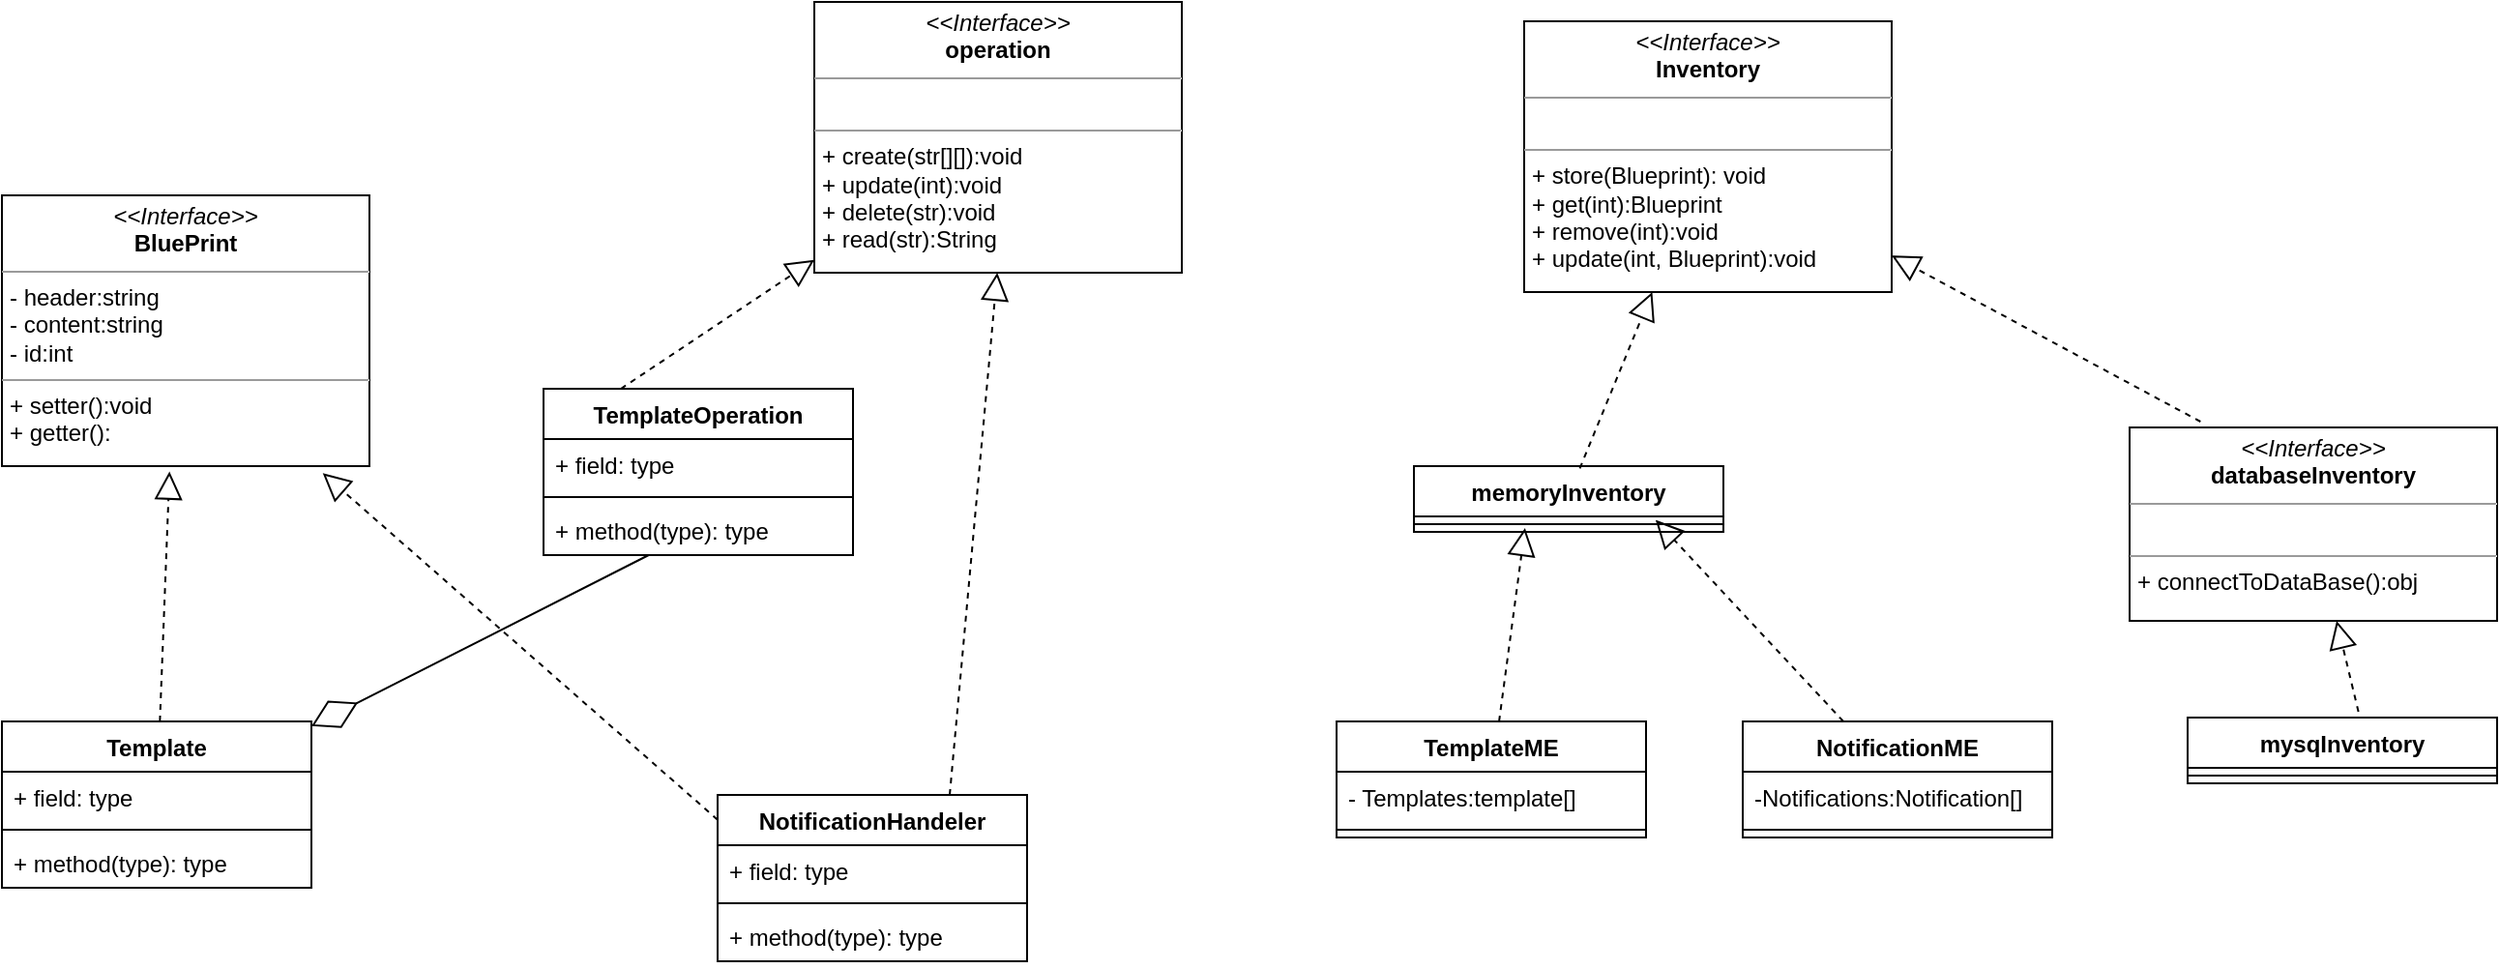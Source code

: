 <mxfile version="13.10.2" type="device"><diagram id="C5RBs43oDa-KdzZeNtuy" name="Page-1"><mxGraphModel dx="1125" dy="1763" grid="1" gridSize="10" guides="1" tooltips="1" connect="1" arrows="1" fold="1" page="1" pageScale="1" pageWidth="827" pageHeight="1169" math="0" shadow="0"><root><mxCell id="WIyWlLk6GJQsqaUBKTNV-0"/><mxCell id="WIyWlLk6GJQsqaUBKTNV-1" parent="WIyWlLk6GJQsqaUBKTNV-0"/><mxCell id="IWj9S7ZG1tQZ0IlekvHg-32" value="&lt;p style=&quot;margin: 0px ; margin-top: 4px ; text-align: center&quot;&gt;&lt;i&gt;&amp;lt;&amp;lt;Interface&amp;gt;&amp;gt;&lt;/i&gt;&lt;br&gt;&lt;b&gt;Inventory&lt;/b&gt;&lt;/p&gt;&lt;hr size=&quot;1&quot;&gt;&lt;p style=&quot;margin: 0px ; margin-left: 4px&quot;&gt;&lt;br&gt;&lt;/p&gt;&lt;hr size=&quot;1&quot;&gt;&lt;p style=&quot;margin: 0px ; margin-left: 4px&quot;&gt;+ store(Blueprint): void&lt;br style=&quot;padding: 0px ; margin: 0px&quot;&gt;+ get(int):Blueprint&lt;br style=&quot;padding: 0px ; margin: 0px&quot;&gt;+ remove(int):void&lt;br&gt;&lt;/p&gt;&lt;p style=&quot;margin: 0px ; margin-left: 4px&quot;&gt;+ update(int, Blueprint):void&lt;/p&gt;" style="verticalAlign=top;align=left;overflow=fill;fontSize=12;fontFamily=Helvetica;html=1;" vertex="1" parent="WIyWlLk6GJQsqaUBKTNV-1"><mxGeometry x="827" y="-760" width="190" height="140" as="geometry"/></mxCell><mxCell id="IWj9S7ZG1tQZ0IlekvHg-37" value="memoryInventory" style="swimlane;fontStyle=1;align=center;verticalAlign=top;childLayout=stackLayout;horizontal=1;startSize=26;horizontalStack=0;resizeParent=1;resizeParentMax=0;resizeLast=0;collapsible=1;marginBottom=0;" vertex="1" parent="WIyWlLk6GJQsqaUBKTNV-1"><mxGeometry x="770" y="-530" width="160" height="34" as="geometry"/></mxCell><mxCell id="IWj9S7ZG1tQZ0IlekvHg-39" value="" style="line;strokeWidth=1;fillColor=none;align=left;verticalAlign=middle;spacingTop=-1;spacingLeft=3;spacingRight=3;rotatable=0;labelPosition=right;points=[];portConstraint=eastwest;" vertex="1" parent="IWj9S7ZG1tQZ0IlekvHg-37"><mxGeometry y="26" width="160" height="8" as="geometry"/></mxCell><mxCell id="IWj9S7ZG1tQZ0IlekvHg-45" value="&lt;p style=&quot;margin: 0px ; margin-top: 4px ; text-align: center&quot;&gt;&lt;i&gt;&amp;lt;&amp;lt;Interface&amp;gt;&amp;gt;&lt;/i&gt;&lt;br&gt;&lt;span style=&quot;font-weight: 700&quot;&gt;databaseInventory&lt;/span&gt;&lt;br&gt;&lt;/p&gt;&lt;hr size=&quot;1&quot;&gt;&lt;p style=&quot;margin: 0px ; margin-left: 4px&quot;&gt;&lt;br&gt;&lt;/p&gt;&lt;hr size=&quot;1&quot;&gt;&lt;p style=&quot;margin: 0px ; margin-left: 4px&quot;&gt;+ connectToDataBase():obj&lt;br&gt;&lt;/p&gt;" style="verticalAlign=top;align=left;overflow=fill;fontSize=12;fontFamily=Helvetica;html=1;" vertex="1" parent="WIyWlLk6GJQsqaUBKTNV-1"><mxGeometry x="1140" y="-550" width="190" height="100" as="geometry"/></mxCell><mxCell id="IWj9S7ZG1tQZ0IlekvHg-50" value="mysqInventory" style="swimlane;fontStyle=1;align=center;verticalAlign=top;childLayout=stackLayout;horizontal=1;startSize=26;horizontalStack=0;resizeParent=1;resizeParentMax=0;resizeLast=0;collapsible=1;marginBottom=0;" vertex="1" parent="WIyWlLk6GJQsqaUBKTNV-1"><mxGeometry x="1170" y="-400" width="160" height="34" as="geometry"/></mxCell><mxCell id="IWj9S7ZG1tQZ0IlekvHg-52" value="" style="line;strokeWidth=1;fillColor=none;align=left;verticalAlign=middle;spacingTop=-1;spacingLeft=3;spacingRight=3;rotatable=0;labelPosition=right;points=[];portConstraint=eastwest;" vertex="1" parent="IWj9S7ZG1tQZ0IlekvHg-50"><mxGeometry y="26" width="160" height="8" as="geometry"/></mxCell><mxCell id="IWj9S7ZG1tQZ0IlekvHg-62" value="TemplateME" style="swimlane;fontStyle=1;align=center;verticalAlign=top;childLayout=stackLayout;horizontal=1;startSize=26;horizontalStack=0;resizeParent=1;resizeParentMax=0;resizeLast=0;collapsible=1;marginBottom=0;" vertex="1" parent="WIyWlLk6GJQsqaUBKTNV-1"><mxGeometry x="730" y="-398" width="160" height="60" as="geometry"/></mxCell><mxCell id="IWj9S7ZG1tQZ0IlekvHg-63" value="- Templates:template[]" style="text;strokeColor=none;fillColor=none;align=left;verticalAlign=top;spacingLeft=4;spacingRight=4;overflow=hidden;rotatable=0;points=[[0,0.5],[1,0.5]];portConstraint=eastwest;" vertex="1" parent="IWj9S7ZG1tQZ0IlekvHg-62"><mxGeometry y="26" width="160" height="26" as="geometry"/></mxCell><mxCell id="IWj9S7ZG1tQZ0IlekvHg-64" value="" style="line;strokeWidth=1;fillColor=none;align=left;verticalAlign=middle;spacingTop=-1;spacingLeft=3;spacingRight=3;rotatable=0;labelPosition=right;points=[];portConstraint=eastwest;" vertex="1" parent="IWj9S7ZG1tQZ0IlekvHg-62"><mxGeometry y="52" width="160" height="8" as="geometry"/></mxCell><mxCell id="IWj9S7ZG1tQZ0IlekvHg-66" value="NotificationME" style="swimlane;fontStyle=1;align=center;verticalAlign=top;childLayout=stackLayout;horizontal=1;startSize=26;horizontalStack=0;resizeParent=1;resizeParentMax=0;resizeLast=0;collapsible=1;marginBottom=0;" vertex="1" parent="WIyWlLk6GJQsqaUBKTNV-1"><mxGeometry x="940" y="-398" width="160" height="60" as="geometry"/></mxCell><mxCell id="IWj9S7ZG1tQZ0IlekvHg-67" value="-Notifications:Notification[]" style="text;strokeColor=none;fillColor=none;align=left;verticalAlign=top;spacingLeft=4;spacingRight=4;overflow=hidden;rotatable=0;points=[[0,0.5],[1,0.5]];portConstraint=eastwest;" vertex="1" parent="IWj9S7ZG1tQZ0IlekvHg-66"><mxGeometry y="26" width="160" height="26" as="geometry"/></mxCell><mxCell id="IWj9S7ZG1tQZ0IlekvHg-68" value="" style="line;strokeWidth=1;fillColor=none;align=left;verticalAlign=middle;spacingTop=-1;spacingLeft=3;spacingRight=3;rotatable=0;labelPosition=right;points=[];portConstraint=eastwest;" vertex="1" parent="IWj9S7ZG1tQZ0IlekvHg-66"><mxGeometry y="52" width="160" height="8" as="geometry"/></mxCell><mxCell id="IWj9S7ZG1tQZ0IlekvHg-85" value="&lt;p style=&quot;margin: 0px ; margin-top: 4px ; text-align: center&quot;&gt;&lt;i&gt;&amp;lt;&amp;lt;Interface&amp;gt;&amp;gt;&lt;/i&gt;&lt;br&gt;&lt;b&gt;operation&lt;/b&gt;&lt;/p&gt;&lt;hr size=&quot;1&quot;&gt;&lt;p style=&quot;margin: 0px ; margin-left: 4px&quot;&gt;&lt;br&gt;&lt;/p&gt;&lt;hr size=&quot;1&quot;&gt;&lt;p style=&quot;margin: 0px ; margin-left: 4px&quot;&gt;+ create(str[][]):void&lt;br style=&quot;padding: 0px ; margin: 0px&quot;&gt;+ update(int):void&lt;br style=&quot;padding: 0px ; margin: 0px&quot;&gt;+ delete(str):void&lt;br style=&quot;padding: 0px ; margin: 0px&quot;&gt;+ read(str):String&lt;/p&gt;&lt;div style=&quot;padding: 0px ; margin: 0px&quot;&gt;&lt;br style=&quot;padding: 0px ; margin: 0px&quot;&gt;&lt;/div&gt;" style="verticalAlign=top;align=left;overflow=fill;fontSize=12;fontFamily=Helvetica;html=1;" vertex="1" parent="WIyWlLk6GJQsqaUBKTNV-1"><mxGeometry x="460" y="-770" width="190" height="140" as="geometry"/></mxCell><mxCell id="IWj9S7ZG1tQZ0IlekvHg-108" value="&lt;p style=&quot;margin: 0px ; margin-top: 4px ; text-align: center&quot;&gt;&lt;i&gt;&amp;lt;&amp;lt;Interface&amp;gt;&amp;gt;&lt;/i&gt;&lt;br&gt;&lt;b&gt;BluePrint&lt;/b&gt;&lt;/p&gt;&lt;hr size=&quot;1&quot;&gt;&lt;p style=&quot;margin: 0px ; margin-left: 4px&quot;&gt;- header:string&lt;br&gt;- content:string&amp;nbsp;&lt;/p&gt;&lt;p style=&quot;margin: 0px ; margin-left: 4px&quot;&gt;- id:int&lt;/p&gt;&lt;hr size=&quot;1&quot;&gt;&lt;p style=&quot;margin: 0px ; margin-left: 4px&quot;&gt;+ setter():void&lt;/p&gt;&lt;p style=&quot;margin: 0px ; margin-left: 4px&quot;&gt;+ getter():&lt;/p&gt;" style="verticalAlign=top;align=left;overflow=fill;fontSize=12;fontFamily=Helvetica;html=1;" vertex="1" parent="WIyWlLk6GJQsqaUBKTNV-1"><mxGeometry x="40" y="-670" width="190" height="140" as="geometry"/></mxCell><mxCell id="IWj9S7ZG1tQZ0IlekvHg-111" value="Template" style="swimlane;fontStyle=1;align=center;verticalAlign=top;childLayout=stackLayout;horizontal=1;startSize=26;horizontalStack=0;resizeParent=1;resizeParentMax=0;resizeLast=0;collapsible=1;marginBottom=0;" vertex="1" parent="WIyWlLk6GJQsqaUBKTNV-1"><mxGeometry x="40" y="-398" width="160" height="86" as="geometry"/></mxCell><mxCell id="IWj9S7ZG1tQZ0IlekvHg-112" value="+ field: type" style="text;strokeColor=none;fillColor=none;align=left;verticalAlign=top;spacingLeft=4;spacingRight=4;overflow=hidden;rotatable=0;points=[[0,0.5],[1,0.5]];portConstraint=eastwest;" vertex="1" parent="IWj9S7ZG1tQZ0IlekvHg-111"><mxGeometry y="26" width="160" height="26" as="geometry"/></mxCell><mxCell id="IWj9S7ZG1tQZ0IlekvHg-113" value="" style="line;strokeWidth=1;fillColor=none;align=left;verticalAlign=middle;spacingTop=-1;spacingLeft=3;spacingRight=3;rotatable=0;labelPosition=right;points=[];portConstraint=eastwest;" vertex="1" parent="IWj9S7ZG1tQZ0IlekvHg-111"><mxGeometry y="52" width="160" height="8" as="geometry"/></mxCell><mxCell id="IWj9S7ZG1tQZ0IlekvHg-114" value="+ method(type): type" style="text;strokeColor=none;fillColor=none;align=left;verticalAlign=top;spacingLeft=4;spacingRight=4;overflow=hidden;rotatable=0;points=[[0,0.5],[1,0.5]];portConstraint=eastwest;" vertex="1" parent="IWj9S7ZG1tQZ0IlekvHg-111"><mxGeometry y="60" width="160" height="26" as="geometry"/></mxCell><mxCell id="IWj9S7ZG1tQZ0IlekvHg-115" value="TemplateOperation" style="swimlane;fontStyle=1;align=center;verticalAlign=top;childLayout=stackLayout;horizontal=1;startSize=26;horizontalStack=0;resizeParent=1;resizeParentMax=0;resizeLast=0;collapsible=1;marginBottom=0;" vertex="1" parent="WIyWlLk6GJQsqaUBKTNV-1"><mxGeometry x="320" y="-570" width="160" height="86" as="geometry"/></mxCell><mxCell id="IWj9S7ZG1tQZ0IlekvHg-116" value="+ field: type" style="text;strokeColor=none;fillColor=none;align=left;verticalAlign=top;spacingLeft=4;spacingRight=4;overflow=hidden;rotatable=0;points=[[0,0.5],[1,0.5]];portConstraint=eastwest;" vertex="1" parent="IWj9S7ZG1tQZ0IlekvHg-115"><mxGeometry y="26" width="160" height="26" as="geometry"/></mxCell><mxCell id="IWj9S7ZG1tQZ0IlekvHg-117" value="" style="line;strokeWidth=1;fillColor=none;align=left;verticalAlign=middle;spacingTop=-1;spacingLeft=3;spacingRight=3;rotatable=0;labelPosition=right;points=[];portConstraint=eastwest;" vertex="1" parent="IWj9S7ZG1tQZ0IlekvHg-115"><mxGeometry y="52" width="160" height="8" as="geometry"/></mxCell><mxCell id="IWj9S7ZG1tQZ0IlekvHg-118" value="+ method(type): type" style="text;strokeColor=none;fillColor=none;align=left;verticalAlign=top;spacingLeft=4;spacingRight=4;overflow=hidden;rotatable=0;points=[[0,0.5],[1,0.5]];portConstraint=eastwest;" vertex="1" parent="IWj9S7ZG1tQZ0IlekvHg-115"><mxGeometry y="60" width="160" height="26" as="geometry"/></mxCell><mxCell id="IWj9S7ZG1tQZ0IlekvHg-125" value="NotificationHandeler" style="swimlane;fontStyle=1;align=center;verticalAlign=top;childLayout=stackLayout;horizontal=1;startSize=26;horizontalStack=0;resizeParent=1;resizeParentMax=0;resizeLast=0;collapsible=1;marginBottom=0;" vertex="1" parent="WIyWlLk6GJQsqaUBKTNV-1"><mxGeometry x="410" y="-360" width="160" height="86" as="geometry"/></mxCell><mxCell id="IWj9S7ZG1tQZ0IlekvHg-126" value="+ field: type" style="text;strokeColor=none;fillColor=none;align=left;verticalAlign=top;spacingLeft=4;spacingRight=4;overflow=hidden;rotatable=0;points=[[0,0.5],[1,0.5]];portConstraint=eastwest;" vertex="1" parent="IWj9S7ZG1tQZ0IlekvHg-125"><mxGeometry y="26" width="160" height="26" as="geometry"/></mxCell><mxCell id="IWj9S7ZG1tQZ0IlekvHg-127" value="" style="line;strokeWidth=1;fillColor=none;align=left;verticalAlign=middle;spacingTop=-1;spacingLeft=3;spacingRight=3;rotatable=0;labelPosition=right;points=[];portConstraint=eastwest;" vertex="1" parent="IWj9S7ZG1tQZ0IlekvHg-125"><mxGeometry y="52" width="160" height="8" as="geometry"/></mxCell><mxCell id="IWj9S7ZG1tQZ0IlekvHg-128" value="+ method(type): type" style="text;strokeColor=none;fillColor=none;align=left;verticalAlign=top;spacingLeft=4;spacingRight=4;overflow=hidden;rotatable=0;points=[[0,0.5],[1,0.5]];portConstraint=eastwest;" vertex="1" parent="IWj9S7ZG1tQZ0IlekvHg-125"><mxGeometry y="60" width="160" height="26" as="geometry"/></mxCell><mxCell id="IWj9S7ZG1tQZ0IlekvHg-129" value="" style="endArrow=block;dashed=1;endFill=0;endSize=12;html=1;entryX=0.456;entryY=1.02;entryDx=0;entryDy=0;entryPerimeter=0;" edge="1" parent="WIyWlLk6GJQsqaUBKTNV-1" source="IWj9S7ZG1tQZ0IlekvHg-111" target="IWj9S7ZG1tQZ0IlekvHg-108"><mxGeometry width="160" relative="1" as="geometry"><mxPoint x="240" y="-490" as="sourcePoint"/><mxPoint x="400" y="-490" as="targetPoint"/></mxGeometry></mxCell><mxCell id="IWj9S7ZG1tQZ0IlekvHg-130" value="" style="endArrow=block;dashed=1;endFill=0;endSize=12;html=1;exitX=0.25;exitY=0;exitDx=0;exitDy=0;" edge="1" parent="WIyWlLk6GJQsqaUBKTNV-1" source="IWj9S7ZG1tQZ0IlekvHg-115" target="IWj9S7ZG1tQZ0IlekvHg-85"><mxGeometry width="160" relative="1" as="geometry"><mxPoint x="450" y="-590" as="sourcePoint"/><mxPoint x="454.982" y="-719.2" as="targetPoint"/></mxGeometry></mxCell><mxCell id="IWj9S7ZG1tQZ0IlekvHg-131" value="" style="endArrow=block;dashed=1;endFill=0;endSize=12;html=1;entryX=0.456;entryY=1.02;entryDx=0;entryDy=0;entryPerimeter=0;exitX=0.75;exitY=0;exitDx=0;exitDy=0;" edge="1" parent="WIyWlLk6GJQsqaUBKTNV-1" source="IWj9S7ZG1tQZ0IlekvHg-125"><mxGeometry width="160" relative="1" as="geometry"><mxPoint x="554.6" y="-390.8" as="sourcePoint"/><mxPoint x="554.582" y="-630.0" as="targetPoint"/></mxGeometry></mxCell><mxCell id="IWj9S7ZG1tQZ0IlekvHg-133" value="" style="endArrow=block;dashed=1;endFill=0;endSize=12;html=1;entryX=0.873;entryY=1.026;entryDx=0;entryDy=0;entryPerimeter=0;exitX=0;exitY=0.149;exitDx=0;exitDy=0;exitPerimeter=0;" edge="1" parent="WIyWlLk6GJQsqaUBKTNV-1" source="IWj9S7ZG1tQZ0IlekvHg-125" target="IWj9S7ZG1tQZ0IlekvHg-108"><mxGeometry width="160" relative="1" as="geometry"><mxPoint x="290" y="-440" as="sourcePoint"/><mxPoint x="294.982" y="-569.2" as="targetPoint"/></mxGeometry></mxCell><mxCell id="IWj9S7ZG1tQZ0IlekvHg-134" value="" style="endArrow=block;dashed=1;endFill=0;endSize=12;html=1;exitX=0.536;exitY=0.034;exitDx=0;exitDy=0;exitPerimeter=0;" edge="1" parent="WIyWlLk6GJQsqaUBKTNV-1" source="IWj9S7ZG1tQZ0IlekvHg-37" target="IWj9S7ZG1tQZ0IlekvHg-32"><mxGeometry width="160" relative="1" as="geometry"><mxPoint x="860" y="-540" as="sourcePoint"/><mxPoint x="894.982" y="-699.2" as="targetPoint"/></mxGeometry></mxCell><mxCell id="IWj9S7ZG1tQZ0IlekvHg-135" value="" style="endArrow=block;dashed=1;endFill=0;endSize=12;html=1;exitX=0.193;exitY=-0.03;exitDx=0;exitDy=0;exitPerimeter=0;" edge="1" parent="WIyWlLk6GJQsqaUBKTNV-1" source="IWj9S7ZG1tQZ0IlekvHg-45" target="IWj9S7ZG1tQZ0IlekvHg-32"><mxGeometry width="160" relative="1" as="geometry"><mxPoint x="1030" y="-580" as="sourcePoint"/><mxPoint x="1034.982" y="-709.2" as="targetPoint"/></mxGeometry></mxCell><mxCell id="IWj9S7ZG1tQZ0IlekvHg-136" value="" style="endArrow=block;dashed=1;endFill=0;endSize=12;html=1;entryX=0.359;entryY=0.75;entryDx=0;entryDy=0;entryPerimeter=0;" edge="1" parent="WIyWlLk6GJQsqaUBKTNV-1" source="IWj9S7ZG1tQZ0IlekvHg-62" target="IWj9S7ZG1tQZ0IlekvHg-39"><mxGeometry width="160" relative="1" as="geometry"><mxPoint x="810" y="-410" as="sourcePoint"/><mxPoint x="834.982" y="-589.2" as="targetPoint"/></mxGeometry></mxCell><mxCell id="IWj9S7ZG1tQZ0IlekvHg-137" value="" style="endArrow=block;dashed=1;endFill=0;endSize=12;html=1;entryX=0.781;entryY=0.229;entryDx=0;entryDy=0;entryPerimeter=0;" edge="1" parent="WIyWlLk6GJQsqaUBKTNV-1" source="IWj9S7ZG1tQZ0IlekvHg-66" target="IWj9S7ZG1tQZ0IlekvHg-39"><mxGeometry width="160" relative="1" as="geometry"><mxPoint x="1010" y="-400" as="sourcePoint"/><mxPoint x="944.982" y="-599.2" as="targetPoint"/></mxGeometry></mxCell><mxCell id="IWj9S7ZG1tQZ0IlekvHg-138" value="" style="endArrow=block;dashed=1;endFill=0;endSize=12;html=1;exitX=0.552;exitY=-0.088;exitDx=0;exitDy=0;exitPerimeter=0;" edge="1" parent="WIyWlLk6GJQsqaUBKTNV-1" source="IWj9S7ZG1tQZ0IlekvHg-50" target="IWj9S7ZG1tQZ0IlekvHg-45"><mxGeometry width="160" relative="1" as="geometry"><mxPoint x="1250" y="-430" as="sourcePoint"/><mxPoint x="1254.982" y="-559.2" as="targetPoint"/></mxGeometry></mxCell><mxCell id="IWj9S7ZG1tQZ0IlekvHg-139" value="" style="endArrow=diamondThin;endFill=0;endSize=24;html=1;" edge="1" parent="WIyWlLk6GJQsqaUBKTNV-1" source="IWj9S7ZG1tQZ0IlekvHg-118" target="IWj9S7ZG1tQZ0IlekvHg-111"><mxGeometry width="160" relative="1" as="geometry"><mxPoint x="360" y="-530" as="sourcePoint"/><mxPoint x="520" y="-530" as="targetPoint"/></mxGeometry></mxCell></root></mxGraphModel></diagram></mxfile>